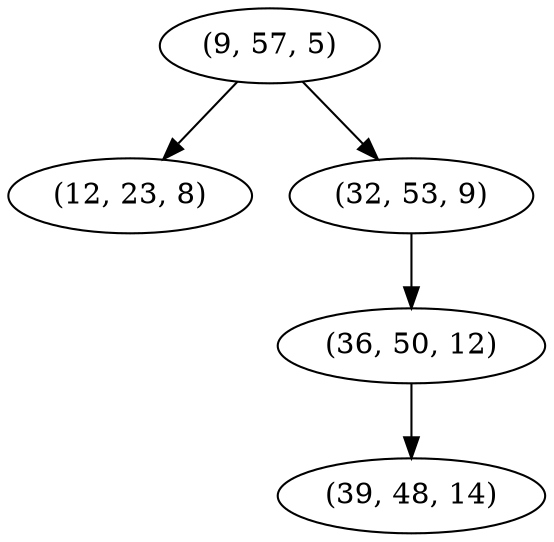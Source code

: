 digraph tree {
    "(9, 57, 5)";
    "(12, 23, 8)";
    "(32, 53, 9)";
    "(36, 50, 12)";
    "(39, 48, 14)";
    "(9, 57, 5)" -> "(12, 23, 8)";
    "(9, 57, 5)" -> "(32, 53, 9)";
    "(32, 53, 9)" -> "(36, 50, 12)";
    "(36, 50, 12)" -> "(39, 48, 14)";
}
